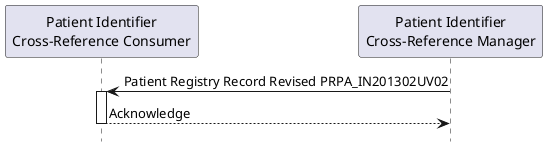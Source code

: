 @startuml
hide footbox

participant "Patient Identifier\nCross-Reference Consumer" as CON
participant "Patient Identifier\nCross-Reference Manager" as MPI

MPI -> CON :Patient Registry Record Revised PRPA_IN201302UV02
activate CON
CON --> MPI : Acknowledge
deactivate CON


@enduml